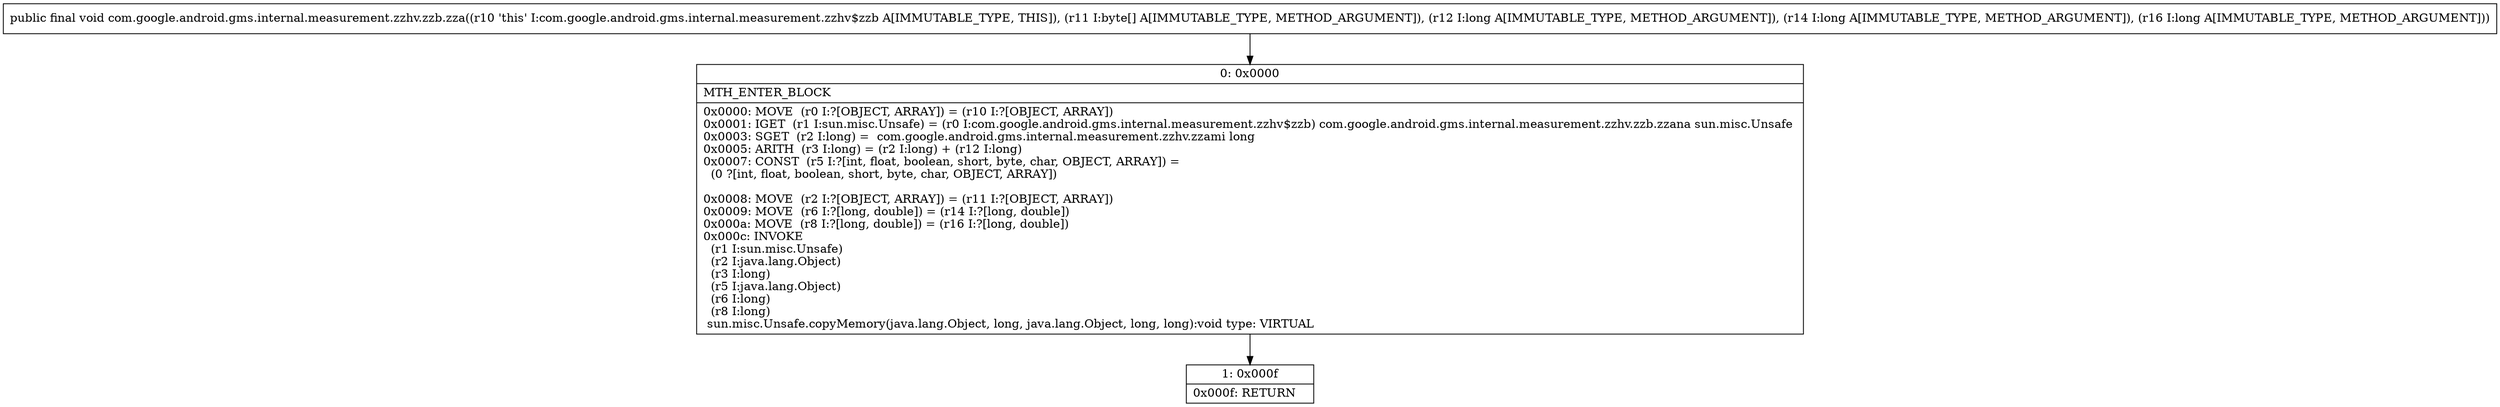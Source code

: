 digraph "CFG forcom.google.android.gms.internal.measurement.zzhv.zzb.zza([BJJJ)V" {
Node_0 [shape=record,label="{0\:\ 0x0000|MTH_ENTER_BLOCK\l|0x0000: MOVE  (r0 I:?[OBJECT, ARRAY]) = (r10 I:?[OBJECT, ARRAY]) \l0x0001: IGET  (r1 I:sun.misc.Unsafe) = (r0 I:com.google.android.gms.internal.measurement.zzhv$zzb) com.google.android.gms.internal.measurement.zzhv.zzb.zzana sun.misc.Unsafe \l0x0003: SGET  (r2 I:long) =  com.google.android.gms.internal.measurement.zzhv.zzami long \l0x0005: ARITH  (r3 I:long) = (r2 I:long) + (r12 I:long) \l0x0007: CONST  (r5 I:?[int, float, boolean, short, byte, char, OBJECT, ARRAY]) = \l  (0 ?[int, float, boolean, short, byte, char, OBJECT, ARRAY])\l \l0x0008: MOVE  (r2 I:?[OBJECT, ARRAY]) = (r11 I:?[OBJECT, ARRAY]) \l0x0009: MOVE  (r6 I:?[long, double]) = (r14 I:?[long, double]) \l0x000a: MOVE  (r8 I:?[long, double]) = (r16 I:?[long, double]) \l0x000c: INVOKE  \l  (r1 I:sun.misc.Unsafe)\l  (r2 I:java.lang.Object)\l  (r3 I:long)\l  (r5 I:java.lang.Object)\l  (r6 I:long)\l  (r8 I:long)\l sun.misc.Unsafe.copyMemory(java.lang.Object, long, java.lang.Object, long, long):void type: VIRTUAL \l}"];
Node_1 [shape=record,label="{1\:\ 0x000f|0x000f: RETURN   \l}"];
MethodNode[shape=record,label="{public final void com.google.android.gms.internal.measurement.zzhv.zzb.zza((r10 'this' I:com.google.android.gms.internal.measurement.zzhv$zzb A[IMMUTABLE_TYPE, THIS]), (r11 I:byte[] A[IMMUTABLE_TYPE, METHOD_ARGUMENT]), (r12 I:long A[IMMUTABLE_TYPE, METHOD_ARGUMENT]), (r14 I:long A[IMMUTABLE_TYPE, METHOD_ARGUMENT]), (r16 I:long A[IMMUTABLE_TYPE, METHOD_ARGUMENT])) }"];
MethodNode -> Node_0;
Node_0 -> Node_1;
}

